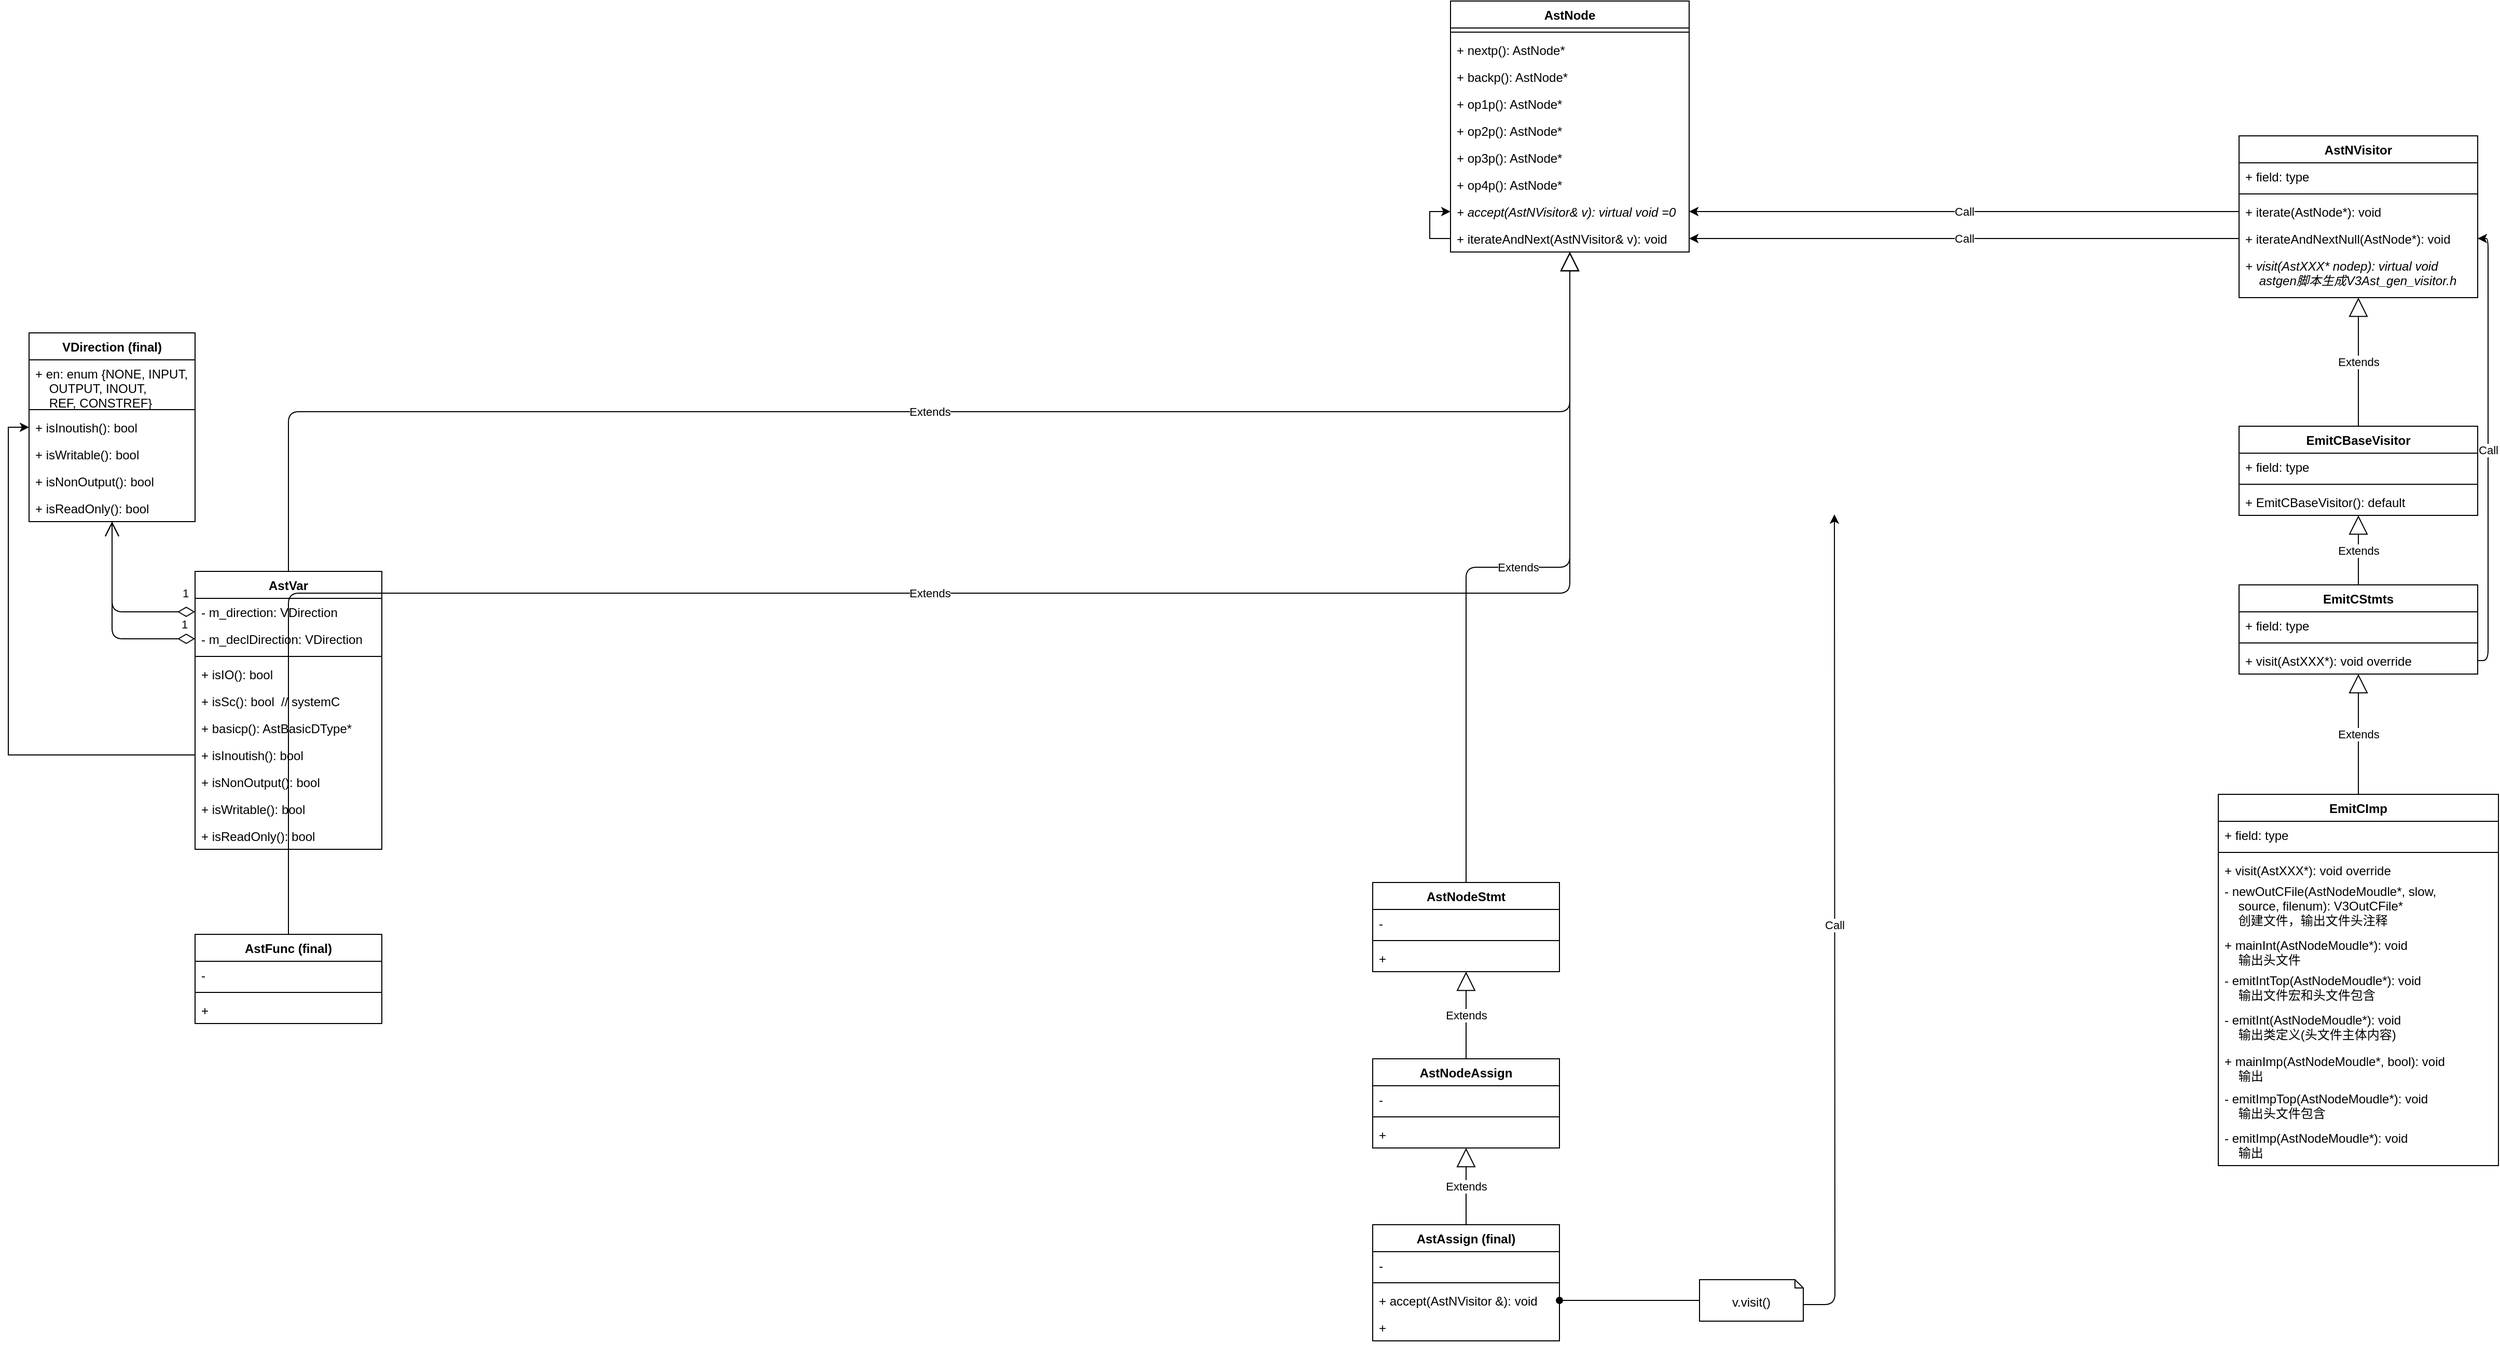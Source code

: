 <mxfile version="14.6.13" type="github">
  <diagram id="R67lWWcYIzcq2cBP-e32" name="第 1 页">
    <mxGraphModel dx="2249" dy="762" grid="1" gridSize="10" guides="1" tooltips="1" connect="1" arrows="1" fold="1" page="1" pageScale="1" pageWidth="827" pageHeight="1169" math="0" shadow="0">
      <root>
        <mxCell id="0" />
        <mxCell id="1" parent="0" />
        <mxCell id="S7l5mnK8BEALIM2VFgE4-25" value="AstNode" style="swimlane;fontStyle=1;align=center;verticalAlign=top;childLayout=stackLayout;horizontal=1;startSize=26;horizontalStack=0;resizeParent=1;resizeParentMax=0;resizeLast=0;collapsible=1;marginBottom=0;" parent="1" vertex="1">
          <mxGeometry x="1390" y="190" width="230" height="242" as="geometry" />
        </mxCell>
        <mxCell id="S7l5mnK8BEALIM2VFgE4-26" value="" style="line;strokeWidth=1;fillColor=none;align=left;verticalAlign=middle;spacingTop=-1;spacingLeft=3;spacingRight=3;rotatable=0;labelPosition=right;points=[];portConstraint=eastwest;" parent="S7l5mnK8BEALIM2VFgE4-25" vertex="1">
          <mxGeometry y="26" width="230" height="8" as="geometry" />
        </mxCell>
        <mxCell id="S7l5mnK8BEALIM2VFgE4-27" value="+ nextp(): AstNode*" style="text;strokeColor=none;fillColor=none;align=left;verticalAlign=top;spacingLeft=4;spacingRight=4;overflow=hidden;rotatable=0;points=[[0,0.5],[1,0.5]];portConstraint=eastwest;" parent="S7l5mnK8BEALIM2VFgE4-25" vertex="1">
          <mxGeometry y="34" width="230" height="26" as="geometry" />
        </mxCell>
        <mxCell id="S7l5mnK8BEALIM2VFgE4-28" value="+ backp(): AstNode*" style="text;strokeColor=none;fillColor=none;align=left;verticalAlign=top;spacingLeft=4;spacingRight=4;overflow=hidden;rotatable=0;points=[[0,0.5],[1,0.5]];portConstraint=eastwest;" parent="S7l5mnK8BEALIM2VFgE4-25" vertex="1">
          <mxGeometry y="60" width="230" height="26" as="geometry" />
        </mxCell>
        <mxCell id="S7l5mnK8BEALIM2VFgE4-29" value="+ op1p(): AstNode*" style="text;strokeColor=none;fillColor=none;align=left;verticalAlign=top;spacingLeft=4;spacingRight=4;overflow=hidden;rotatable=0;points=[[0,0.5],[1,0.5]];portConstraint=eastwest;" parent="S7l5mnK8BEALIM2VFgE4-25" vertex="1">
          <mxGeometry y="86" width="230" height="26" as="geometry" />
        </mxCell>
        <mxCell id="S7l5mnK8BEALIM2VFgE4-30" value="+ op2p(): AstNode*" style="text;strokeColor=none;fillColor=none;align=left;verticalAlign=top;spacingLeft=4;spacingRight=4;overflow=hidden;rotatable=0;points=[[0,0.5],[1,0.5]];portConstraint=eastwest;" parent="S7l5mnK8BEALIM2VFgE4-25" vertex="1">
          <mxGeometry y="112" width="230" height="26" as="geometry" />
        </mxCell>
        <mxCell id="S7l5mnK8BEALIM2VFgE4-31" value="+ op3p(): AstNode*" style="text;strokeColor=none;fillColor=none;align=left;verticalAlign=top;spacingLeft=4;spacingRight=4;overflow=hidden;rotatable=0;points=[[0,0.5],[1,0.5]];portConstraint=eastwest;" parent="S7l5mnK8BEALIM2VFgE4-25" vertex="1">
          <mxGeometry y="138" width="230" height="26" as="geometry" />
        </mxCell>
        <mxCell id="S7l5mnK8BEALIM2VFgE4-32" value="+ op4p(): AstNode*" style="text;strokeColor=none;fillColor=none;align=left;verticalAlign=top;spacingLeft=4;spacingRight=4;overflow=hidden;rotatable=0;points=[[0,0.5],[1,0.5]];portConstraint=eastwest;" parent="S7l5mnK8BEALIM2VFgE4-25" vertex="1">
          <mxGeometry y="164" width="230" height="26" as="geometry" />
        </mxCell>
        <mxCell id="S7l5mnK8BEALIM2VFgE4-33" value="+ accept(AstNVisitor&amp; v): virtual void =0" style="text;strokeColor=none;fillColor=none;align=left;verticalAlign=top;spacingLeft=4;spacingRight=4;overflow=hidden;rotatable=0;points=[[0,0.5],[1,0.5]];portConstraint=eastwest;fontStyle=2" parent="S7l5mnK8BEALIM2VFgE4-25" vertex="1">
          <mxGeometry y="190" width="230" height="26" as="geometry" />
        </mxCell>
        <mxCell id="S7l5mnK8BEALIM2VFgE4-105" style="edgeStyle=orthogonalEdgeStyle;rounded=0;orthogonalLoop=1;jettySize=auto;html=1;" parent="S7l5mnK8BEALIM2VFgE4-25" source="S7l5mnK8BEALIM2VFgE4-103" target="S7l5mnK8BEALIM2VFgE4-33" edge="1">
          <mxGeometry relative="1" as="geometry" />
        </mxCell>
        <mxCell id="S7l5mnK8BEALIM2VFgE4-103" value="+ iterateAndNext(AstNVisitor&amp; v): void" style="text;strokeColor=none;fillColor=none;align=left;verticalAlign=top;spacingLeft=4;spacingRight=4;overflow=hidden;rotatable=0;points=[[0,0.5],[1,0.5]];portConstraint=eastwest;fontStyle=0" parent="S7l5mnK8BEALIM2VFgE4-25" vertex="1">
          <mxGeometry y="216" width="230" height="26" as="geometry" />
        </mxCell>
        <mxCell id="S7l5mnK8BEALIM2VFgE4-34" value="AstNVisitor" style="swimlane;fontStyle=1;align=center;verticalAlign=top;childLayout=stackLayout;horizontal=1;startSize=26;horizontalStack=0;resizeParent=1;resizeParentMax=0;resizeLast=0;collapsible=1;marginBottom=0;" parent="1" vertex="1">
          <mxGeometry x="2150" y="320" width="230" height="156" as="geometry" />
        </mxCell>
        <mxCell id="S7l5mnK8BEALIM2VFgE4-35" value="+ field: type" style="text;strokeColor=none;fillColor=none;align=left;verticalAlign=top;spacingLeft=4;spacingRight=4;overflow=hidden;rotatable=0;points=[[0,0.5],[1,0.5]];portConstraint=eastwest;" parent="S7l5mnK8BEALIM2VFgE4-34" vertex="1">
          <mxGeometry y="26" width="230" height="26" as="geometry" />
        </mxCell>
        <mxCell id="S7l5mnK8BEALIM2VFgE4-36" value="" style="line;strokeWidth=1;fillColor=none;align=left;verticalAlign=middle;spacingTop=-1;spacingLeft=3;spacingRight=3;rotatable=0;labelPosition=right;points=[];portConstraint=eastwest;" parent="S7l5mnK8BEALIM2VFgE4-34" vertex="1">
          <mxGeometry y="52" width="230" height="8" as="geometry" />
        </mxCell>
        <mxCell id="S7l5mnK8BEALIM2VFgE4-37" value="+ iterate(AstNode*): void" style="text;strokeColor=none;fillColor=none;align=left;verticalAlign=top;spacingLeft=4;spacingRight=4;overflow=hidden;rotatable=0;points=[[0,0.5],[1,0.5]];portConstraint=eastwest;" parent="S7l5mnK8BEALIM2VFgE4-34" vertex="1">
          <mxGeometry y="60" width="230" height="26" as="geometry" />
        </mxCell>
        <mxCell id="S7l5mnK8BEALIM2VFgE4-91" value="+ iterateAndNextNull(AstNode*): void" style="text;strokeColor=none;fillColor=none;align=left;verticalAlign=top;spacingLeft=4;spacingRight=4;overflow=hidden;rotatable=0;points=[[0,0.5],[1,0.5]];portConstraint=eastwest;" parent="S7l5mnK8BEALIM2VFgE4-34" vertex="1">
          <mxGeometry y="86" width="230" height="26" as="geometry" />
        </mxCell>
        <mxCell id="S7l5mnK8BEALIM2VFgE4-38" value="+ visit(AstXXX* nodep): virtual void&#xa;    astgen脚本生成V3Ast_gen_visitor.h" style="text;strokeColor=none;fillColor=none;align=left;verticalAlign=top;spacingLeft=4;spacingRight=4;overflow=hidden;rotatable=0;points=[[0,0.5],[1,0.5]];portConstraint=eastwest;fontStyle=2" parent="S7l5mnK8BEALIM2VFgE4-34" vertex="1">
          <mxGeometry y="112" width="230" height="44" as="geometry" />
        </mxCell>
        <mxCell id="S7l5mnK8BEALIM2VFgE4-39" value="Call" style="endArrow=classic;html=1;edgeStyle=orthogonalEdgeStyle;" parent="1" source="S7l5mnK8BEALIM2VFgE4-37" target="S7l5mnK8BEALIM2VFgE4-33" edge="1">
          <mxGeometry width="50" height="50" relative="1" as="geometry">
            <mxPoint x="2180" y="943" as="sourcePoint" />
            <mxPoint x="1820" y="890" as="targetPoint" />
          </mxGeometry>
        </mxCell>
        <mxCell id="S7l5mnK8BEALIM2VFgE4-40" value="Call" style="endArrow=classic;html=1;edgeStyle=orthogonalEdgeStyle;exitX=0;exitY=0;exitDx=100;exitDy=24;exitPerimeter=0;" parent="1" source="S7l5mnK8BEALIM2VFgE4-41" edge="1">
          <mxGeometry width="50" height="50" relative="1" as="geometry">
            <mxPoint x="1225" y="869" as="sourcePoint" />
            <mxPoint x="1760" y="685" as="targetPoint" />
          </mxGeometry>
        </mxCell>
        <mxCell id="S7l5mnK8BEALIM2VFgE4-41" value="v.visit()" style="shape=note2;boundedLbl=1;whiteSpace=wrap;html=1;size=8;verticalAlign=top;align=center;" parent="1" vertex="1">
          <mxGeometry x="1630" y="1423" width="100" height="40" as="geometry" />
        </mxCell>
        <mxCell id="S7l5mnK8BEALIM2VFgE4-42" value="EmitCBaseVisitor" style="swimlane;fontStyle=1;align=center;verticalAlign=top;childLayout=stackLayout;horizontal=1;startSize=26;horizontalStack=0;resizeParent=1;resizeParentMax=0;resizeLast=0;collapsible=1;marginBottom=0;" parent="1" vertex="1">
          <mxGeometry x="2150" y="600" width="230" height="86" as="geometry" />
        </mxCell>
        <mxCell id="S7l5mnK8BEALIM2VFgE4-43" value="+ field: type" style="text;strokeColor=none;fillColor=none;align=left;verticalAlign=top;spacingLeft=4;spacingRight=4;overflow=hidden;rotatable=0;points=[[0,0.5],[1,0.5]];portConstraint=eastwest;" parent="S7l5mnK8BEALIM2VFgE4-42" vertex="1">
          <mxGeometry y="26" width="230" height="26" as="geometry" />
        </mxCell>
        <mxCell id="S7l5mnK8BEALIM2VFgE4-44" value="" style="line;strokeWidth=1;fillColor=none;align=left;verticalAlign=middle;spacingTop=-1;spacingLeft=3;spacingRight=3;rotatable=0;labelPosition=right;points=[];portConstraint=eastwest;" parent="S7l5mnK8BEALIM2VFgE4-42" vertex="1">
          <mxGeometry y="52" width="230" height="8" as="geometry" />
        </mxCell>
        <mxCell id="S7l5mnK8BEALIM2VFgE4-45" value="+ EmitCBaseVisitor(): default " style="text;strokeColor=none;fillColor=none;align=left;verticalAlign=top;spacingLeft=4;spacingRight=4;overflow=hidden;rotatable=0;points=[[0,0.5],[1,0.5]];portConstraint=eastwest;" parent="S7l5mnK8BEALIM2VFgE4-42" vertex="1">
          <mxGeometry y="60" width="230" height="26" as="geometry" />
        </mxCell>
        <mxCell id="S7l5mnK8BEALIM2VFgE4-46" value="Extends" style="endArrow=block;endSize=16;endFill=0;html=1;exitX=0.5;exitY=0;exitDx=0;exitDy=0;edgeStyle=orthogonalEdgeStyle;" parent="1" source="S7l5mnK8BEALIM2VFgE4-42" target="S7l5mnK8BEALIM2VFgE4-34" edge="1">
          <mxGeometry width="160" relative="1" as="geometry">
            <mxPoint x="2065" y="910" as="sourcePoint" />
            <mxPoint x="2275" y="790" as="targetPoint" />
          </mxGeometry>
        </mxCell>
        <mxCell id="S7l5mnK8BEALIM2VFgE4-47" value="EmitCStmts" style="swimlane;fontStyle=1;align=center;verticalAlign=top;childLayout=stackLayout;horizontal=1;startSize=26;horizontalStack=0;resizeParent=1;resizeParentMax=0;resizeLast=0;collapsible=1;marginBottom=0;" parent="1" vertex="1">
          <mxGeometry x="2150" y="753" width="230" height="86" as="geometry" />
        </mxCell>
        <mxCell id="S7l5mnK8BEALIM2VFgE4-48" value="+ field: type" style="text;strokeColor=none;fillColor=none;align=left;verticalAlign=top;spacingLeft=4;spacingRight=4;overflow=hidden;rotatable=0;points=[[0,0.5],[1,0.5]];portConstraint=eastwest;" parent="S7l5mnK8BEALIM2VFgE4-47" vertex="1">
          <mxGeometry y="26" width="230" height="26" as="geometry" />
        </mxCell>
        <mxCell id="S7l5mnK8BEALIM2VFgE4-49" value="" style="line;strokeWidth=1;fillColor=none;align=left;verticalAlign=middle;spacingTop=-1;spacingLeft=3;spacingRight=3;rotatable=0;labelPosition=right;points=[];portConstraint=eastwest;" parent="S7l5mnK8BEALIM2VFgE4-47" vertex="1">
          <mxGeometry y="52" width="230" height="8" as="geometry" />
        </mxCell>
        <mxCell id="S7l5mnK8BEALIM2VFgE4-50" value="+ visit(AstXXX*): void override " style="text;strokeColor=none;fillColor=none;align=left;verticalAlign=top;spacingLeft=4;spacingRight=4;overflow=hidden;rotatable=0;points=[[0,0.5],[1,0.5]];portConstraint=eastwest;" parent="S7l5mnK8BEALIM2VFgE4-47" vertex="1">
          <mxGeometry y="60" width="230" height="26" as="geometry" />
        </mxCell>
        <mxCell id="S7l5mnK8BEALIM2VFgE4-51" value="Extends" style="endArrow=block;endSize=16;endFill=0;html=1;exitX=0.5;exitY=0;exitDx=0;exitDy=0;edgeStyle=orthogonalEdgeStyle;" parent="1" source="S7l5mnK8BEALIM2VFgE4-47" target="S7l5mnK8BEALIM2VFgE4-42" edge="1">
          <mxGeometry width="160" relative="1" as="geometry">
            <mxPoint x="2275" y="933" as="sourcePoint" />
            <mxPoint x="2085" y="813" as="targetPoint" />
          </mxGeometry>
        </mxCell>
        <mxCell id="S7l5mnK8BEALIM2VFgE4-52" value="EmitCImp" style="swimlane;fontStyle=1;align=center;verticalAlign=top;childLayout=stackLayout;horizontal=1;startSize=26;horizontalStack=0;resizeParent=1;resizeParentMax=0;resizeLast=0;collapsible=1;marginBottom=0;" parent="1" vertex="1">
          <mxGeometry x="2130" y="955" width="270" height="358" as="geometry" />
        </mxCell>
        <mxCell id="S7l5mnK8BEALIM2VFgE4-53" value="+ field: type" style="text;strokeColor=none;fillColor=none;align=left;verticalAlign=top;spacingLeft=4;spacingRight=4;overflow=hidden;rotatable=0;points=[[0,0.5],[1,0.5]];portConstraint=eastwest;" parent="S7l5mnK8BEALIM2VFgE4-52" vertex="1">
          <mxGeometry y="26" width="270" height="26" as="geometry" />
        </mxCell>
        <mxCell id="S7l5mnK8BEALIM2VFgE4-54" value="" style="line;strokeWidth=1;fillColor=none;align=left;verticalAlign=middle;spacingTop=-1;spacingLeft=3;spacingRight=3;rotatable=0;labelPosition=right;points=[];portConstraint=eastwest;" parent="S7l5mnK8BEALIM2VFgE4-52" vertex="1">
          <mxGeometry y="52" width="270" height="8" as="geometry" />
        </mxCell>
        <mxCell id="S7l5mnK8BEALIM2VFgE4-55" value="+ visit(AstXXX*): void override " style="text;strokeColor=none;fillColor=none;align=left;verticalAlign=top;spacingLeft=4;spacingRight=4;overflow=hidden;rotatable=0;points=[[0,0.5],[1,0.5]];portConstraint=eastwest;" parent="S7l5mnK8BEALIM2VFgE4-52" vertex="1">
          <mxGeometry y="60" width="270" height="20" as="geometry" />
        </mxCell>
        <mxCell id="S7l5mnK8BEALIM2VFgE4-56" value="- newOutCFile(AstNodeMoudle*, slow, &#xa;    source, filenum): V3OutCFile*&#xa;    创建文件，输出文件头注释" style="text;strokeColor=none;fillColor=none;align=left;verticalAlign=top;spacingLeft=4;spacingRight=4;overflow=hidden;rotatable=0;points=[[0,0.5],[1,0.5]];portConstraint=eastwest;" parent="S7l5mnK8BEALIM2VFgE4-52" vertex="1">
          <mxGeometry y="80" width="270" height="52" as="geometry" />
        </mxCell>
        <mxCell id="S7l5mnK8BEALIM2VFgE4-57" value="+ mainInt(AstNodeMoudle*): void&#xa;    输出头文件" style="text;strokeColor=none;fillColor=none;align=left;verticalAlign=top;spacingLeft=4;spacingRight=4;overflow=hidden;rotatable=0;points=[[0,0.5],[1,0.5]];portConstraint=eastwest;" parent="S7l5mnK8BEALIM2VFgE4-52" vertex="1">
          <mxGeometry y="132" width="270" height="34" as="geometry" />
        </mxCell>
        <mxCell id="S7l5mnK8BEALIM2VFgE4-58" value="- emitIntTop(AstNodeMoudle*): void&#xa;    输出文件宏和头文件包含" style="text;strokeColor=none;fillColor=none;align=left;verticalAlign=top;spacingLeft=4;spacingRight=4;overflow=hidden;rotatable=0;points=[[0,0.5],[1,0.5]];portConstraint=eastwest;" parent="S7l5mnK8BEALIM2VFgE4-52" vertex="1">
          <mxGeometry y="166" width="270" height="38" as="geometry" />
        </mxCell>
        <mxCell id="S7l5mnK8BEALIM2VFgE4-59" value="- emitInt(AstNodeMoudle*): void&#xa;    输出类定义(头文件主体内容)" style="text;strokeColor=none;fillColor=none;align=left;verticalAlign=top;spacingLeft=4;spacingRight=4;overflow=hidden;rotatable=0;points=[[0,0.5],[1,0.5]];portConstraint=eastwest;" parent="S7l5mnK8BEALIM2VFgE4-52" vertex="1">
          <mxGeometry y="204" width="270" height="40" as="geometry" />
        </mxCell>
        <mxCell id="S7l5mnK8BEALIM2VFgE4-60" value="+ mainImp(AstNodeMoudle*, bool): void&#xa;    输出" style="text;strokeColor=none;fillColor=none;align=left;verticalAlign=top;spacingLeft=4;spacingRight=4;overflow=hidden;rotatable=0;points=[[0,0.5],[1,0.5]];portConstraint=eastwest;" parent="S7l5mnK8BEALIM2VFgE4-52" vertex="1">
          <mxGeometry y="244" width="270" height="36" as="geometry" />
        </mxCell>
        <mxCell id="S7l5mnK8BEALIM2VFgE4-61" value="- emitImpTop(AstNodeMoudle*): void&#xa;    输出头文件包含" style="text;strokeColor=none;fillColor=none;align=left;verticalAlign=top;spacingLeft=4;spacingRight=4;overflow=hidden;rotatable=0;points=[[0,0.5],[1,0.5]];portConstraint=eastwest;" parent="S7l5mnK8BEALIM2VFgE4-52" vertex="1">
          <mxGeometry y="280" width="270" height="38" as="geometry" />
        </mxCell>
        <mxCell id="S7l5mnK8BEALIM2VFgE4-62" value="- emitImp(AstNodeMoudle*): void&#xa;    输出" style="text;strokeColor=none;fillColor=none;align=left;verticalAlign=top;spacingLeft=4;spacingRight=4;overflow=hidden;rotatable=0;points=[[0,0.5],[1,0.5]];portConstraint=eastwest;" parent="S7l5mnK8BEALIM2VFgE4-52" vertex="1">
          <mxGeometry y="318" width="270" height="40" as="geometry" />
        </mxCell>
        <mxCell id="S7l5mnK8BEALIM2VFgE4-63" value="Extends" style="endArrow=block;endSize=16;endFill=0;html=1;exitX=0.5;exitY=0;exitDx=0;exitDy=0;edgeStyle=orthogonalEdgeStyle;" parent="1" source="S7l5mnK8BEALIM2VFgE4-52" target="S7l5mnK8BEALIM2VFgE4-47" edge="1">
          <mxGeometry width="160" relative="1" as="geometry">
            <mxPoint x="2275" y="1086" as="sourcePoint" />
            <mxPoint x="2275" y="1019" as="targetPoint" />
          </mxGeometry>
        </mxCell>
        <mxCell id="S7l5mnK8BEALIM2VFgE4-64" value="AstVar" style="swimlane;fontStyle=1;align=center;verticalAlign=top;childLayout=stackLayout;horizontal=1;startSize=26;horizontalStack=0;resizeParent=1;resizeParentMax=0;resizeLast=0;collapsible=1;marginBottom=0;" parent="1" vertex="1">
          <mxGeometry x="180" y="740" width="180" height="268" as="geometry" />
        </mxCell>
        <mxCell id="S7l5mnK8BEALIM2VFgE4-65" value="- m_direction: VDirection" style="text;strokeColor=none;fillColor=none;align=left;verticalAlign=top;spacingLeft=4;spacingRight=4;overflow=hidden;rotatable=0;points=[[0,0.5],[1,0.5]];portConstraint=eastwest;" parent="S7l5mnK8BEALIM2VFgE4-64" vertex="1">
          <mxGeometry y="26" width="180" height="26" as="geometry" />
        </mxCell>
        <mxCell id="S7l5mnK8BEALIM2VFgE4-66" value="- m_declDirection: VDirection" style="text;strokeColor=none;fillColor=none;align=left;verticalAlign=top;spacingLeft=4;spacingRight=4;overflow=hidden;rotatable=0;points=[[0,0.5],[1,0.5]];portConstraint=eastwest;" parent="S7l5mnK8BEALIM2VFgE4-64" vertex="1">
          <mxGeometry y="52" width="180" height="26" as="geometry" />
        </mxCell>
        <mxCell id="S7l5mnK8BEALIM2VFgE4-67" value="" style="line;strokeWidth=1;fillColor=none;align=left;verticalAlign=middle;spacingTop=-1;spacingLeft=3;spacingRight=3;rotatable=0;labelPosition=right;points=[];portConstraint=eastwest;" parent="S7l5mnK8BEALIM2VFgE4-64" vertex="1">
          <mxGeometry y="78" width="180" height="8" as="geometry" />
        </mxCell>
        <mxCell id="S7l5mnK8BEALIM2VFgE4-68" value="+ isIO(): bool" style="text;strokeColor=none;fillColor=none;align=left;verticalAlign=top;spacingLeft=4;spacingRight=4;overflow=hidden;rotatable=0;points=[[0,0.5],[1,0.5]];portConstraint=eastwest;" parent="S7l5mnK8BEALIM2VFgE4-64" vertex="1">
          <mxGeometry y="86" width="180" height="26" as="geometry" />
        </mxCell>
        <mxCell id="S7l5mnK8BEALIM2VFgE4-69" value="+ isSc(): bool  // systemC" style="text;strokeColor=none;fillColor=none;align=left;verticalAlign=top;spacingLeft=4;spacingRight=4;overflow=hidden;rotatable=0;points=[[0,0.5],[1,0.5]];portConstraint=eastwest;" parent="S7l5mnK8BEALIM2VFgE4-64" vertex="1">
          <mxGeometry y="112" width="180" height="26" as="geometry" />
        </mxCell>
        <mxCell id="S7l5mnK8BEALIM2VFgE4-70" value="+ basicp(): AstBasicDType*" style="text;strokeColor=none;fillColor=none;align=left;verticalAlign=top;spacingLeft=4;spacingRight=4;overflow=hidden;rotatable=0;points=[[0,0.5],[1,0.5]];portConstraint=eastwest;" parent="S7l5mnK8BEALIM2VFgE4-64" vertex="1">
          <mxGeometry y="138" width="180" height="26" as="geometry" />
        </mxCell>
        <mxCell id="S7l5mnK8BEALIM2VFgE4-71" value="+ isInoutish(): bool" style="text;strokeColor=none;fillColor=none;align=left;verticalAlign=top;spacingLeft=4;spacingRight=4;overflow=hidden;rotatable=0;points=[[0,0.5],[1,0.5]];portConstraint=eastwest;" parent="S7l5mnK8BEALIM2VFgE4-64" vertex="1">
          <mxGeometry y="164" width="180" height="26" as="geometry" />
        </mxCell>
        <mxCell id="S7l5mnK8BEALIM2VFgE4-72" value="+ isNonOutput(): bool" style="text;strokeColor=none;fillColor=none;align=left;verticalAlign=top;spacingLeft=4;spacingRight=4;overflow=hidden;rotatable=0;points=[[0,0.5],[1,0.5]];portConstraint=eastwest;" parent="S7l5mnK8BEALIM2VFgE4-64" vertex="1">
          <mxGeometry y="190" width="180" height="26" as="geometry" />
        </mxCell>
        <mxCell id="S7l5mnK8BEALIM2VFgE4-73" value="+ isWritable(): bool" style="text;strokeColor=none;fillColor=none;align=left;verticalAlign=top;spacingLeft=4;spacingRight=4;overflow=hidden;rotatable=0;points=[[0,0.5],[1,0.5]];portConstraint=eastwest;" parent="S7l5mnK8BEALIM2VFgE4-64" vertex="1">
          <mxGeometry y="216" width="180" height="26" as="geometry" />
        </mxCell>
        <mxCell id="S7l5mnK8BEALIM2VFgE4-74" value="+ isReadOnly(): bool" style="text;strokeColor=none;fillColor=none;align=left;verticalAlign=top;spacingLeft=4;spacingRight=4;overflow=hidden;rotatable=0;points=[[0,0.5],[1,0.5]];portConstraint=eastwest;" parent="S7l5mnK8BEALIM2VFgE4-64" vertex="1">
          <mxGeometry y="242" width="180" height="26" as="geometry" />
        </mxCell>
        <mxCell id="S7l5mnK8BEALIM2VFgE4-75" value="Extends" style="endArrow=block;endSize=16;endFill=0;html=1;edgeStyle=orthogonalEdgeStyle;exitX=0.5;exitY=0;exitDx=0;exitDy=0;" parent="1" source="S7l5mnK8BEALIM2VFgE4-64" target="S7l5mnK8BEALIM2VFgE4-25" edge="1">
          <mxGeometry width="160" relative="1" as="geometry">
            <mxPoint x="630" y="750" as="sourcePoint" />
            <mxPoint x="1415" y="586" as="targetPoint" />
          </mxGeometry>
        </mxCell>
        <mxCell id="S7l5mnK8BEALIM2VFgE4-76" value="VDirection (final)" style="swimlane;fontStyle=1;align=center;verticalAlign=top;childLayout=stackLayout;horizontal=1;startSize=26;horizontalStack=0;resizeParent=1;resizeParentMax=0;resizeLast=0;collapsible=1;marginBottom=0;" parent="1" vertex="1">
          <mxGeometry x="20" y="510" width="160" height="182" as="geometry" />
        </mxCell>
        <mxCell id="S7l5mnK8BEALIM2VFgE4-77" value="+ en: enum {NONE, INPUT, &#xa;    OUTPUT, INOUT, &#xa;    REF, CONSTREF}" style="text;strokeColor=none;fillColor=none;align=left;verticalAlign=top;spacingLeft=4;spacingRight=4;overflow=hidden;rotatable=0;points=[[0,0.5],[1,0.5]];portConstraint=eastwest;" parent="S7l5mnK8BEALIM2VFgE4-76" vertex="1">
          <mxGeometry y="26" width="160" height="44" as="geometry" />
        </mxCell>
        <mxCell id="S7l5mnK8BEALIM2VFgE4-78" value="" style="line;strokeWidth=1;fillColor=none;align=left;verticalAlign=middle;spacingTop=-1;spacingLeft=3;spacingRight=3;rotatable=0;labelPosition=right;points=[];portConstraint=eastwest;" parent="S7l5mnK8BEALIM2VFgE4-76" vertex="1">
          <mxGeometry y="70" width="160" height="8" as="geometry" />
        </mxCell>
        <mxCell id="S7l5mnK8BEALIM2VFgE4-79" value="+ isInoutish(): bool" style="text;strokeColor=none;fillColor=none;align=left;verticalAlign=top;spacingLeft=4;spacingRight=4;overflow=hidden;rotatable=0;points=[[0,0.5],[1,0.5]];portConstraint=eastwest;" parent="S7l5mnK8BEALIM2VFgE4-76" vertex="1">
          <mxGeometry y="78" width="160" height="26" as="geometry" />
        </mxCell>
        <mxCell id="S7l5mnK8BEALIM2VFgE4-80" value="+ isWritable(): bool" style="text;strokeColor=none;fillColor=none;align=left;verticalAlign=top;spacingLeft=4;spacingRight=4;overflow=hidden;rotatable=0;points=[[0,0.5],[1,0.5]];portConstraint=eastwest;" parent="S7l5mnK8BEALIM2VFgE4-76" vertex="1">
          <mxGeometry y="104" width="160" height="26" as="geometry" />
        </mxCell>
        <mxCell id="S7l5mnK8BEALIM2VFgE4-81" value="+ isNonOutput(): bool" style="text;strokeColor=none;fillColor=none;align=left;verticalAlign=top;spacingLeft=4;spacingRight=4;overflow=hidden;rotatable=0;points=[[0,0.5],[1,0.5]];portConstraint=eastwest;" parent="S7l5mnK8BEALIM2VFgE4-76" vertex="1">
          <mxGeometry y="130" width="160" height="26" as="geometry" />
        </mxCell>
        <mxCell id="S7l5mnK8BEALIM2VFgE4-82" value="+ isReadOnly(): bool" style="text;strokeColor=none;fillColor=none;align=left;verticalAlign=top;spacingLeft=4;spacingRight=4;overflow=hidden;rotatable=0;points=[[0,0.5],[1,0.5]];portConstraint=eastwest;" parent="S7l5mnK8BEALIM2VFgE4-76" vertex="1">
          <mxGeometry y="156" width="160" height="26" as="geometry" />
        </mxCell>
        <mxCell id="S7l5mnK8BEALIM2VFgE4-83" value="1" style="endArrow=open;html=1;endSize=12;startArrow=diamondThin;startSize=14;startFill=0;edgeStyle=orthogonalEdgeStyle;align=left;verticalAlign=bottom;entryX=0.5;entryY=1;entryDx=0;entryDy=0;" parent="1" source="S7l5mnK8BEALIM2VFgE4-65" target="S7l5mnK8BEALIM2VFgE4-76" edge="1">
          <mxGeometry x="-0.824" y="-9" relative="1" as="geometry">
            <mxPoint x="40" y="969" as="sourcePoint" />
            <mxPoint x="270" y="940" as="targetPoint" />
            <mxPoint as="offset" />
          </mxGeometry>
        </mxCell>
        <mxCell id="S7l5mnK8BEALIM2VFgE4-84" value="1" style="endArrow=open;html=1;endSize=12;startArrow=diamondThin;startSize=14;startFill=0;edgeStyle=orthogonalEdgeStyle;align=left;verticalAlign=bottom;" parent="1" source="S7l5mnK8BEALIM2VFgE4-66" target="S7l5mnK8BEALIM2VFgE4-76" edge="1">
          <mxGeometry x="-0.842" y="-5" relative="1" as="geometry">
            <mxPoint x="190" y="789.034" as="sourcePoint" />
            <mxPoint x="100.32" y="639.324" as="targetPoint" />
            <mxPoint as="offset" />
          </mxGeometry>
        </mxCell>
        <mxCell id="S7l5mnK8BEALIM2VFgE4-85" style="edgeStyle=orthogonalEdgeStyle;rounded=0;orthogonalLoop=1;jettySize=auto;html=1;entryX=0;entryY=0.5;entryDx=0;entryDy=0;" parent="1" source="S7l5mnK8BEALIM2VFgE4-71" target="S7l5mnK8BEALIM2VFgE4-79" edge="1">
          <mxGeometry relative="1" as="geometry" />
        </mxCell>
        <mxCell id="S7l5mnK8BEALIM2VFgE4-86" value="AstFunc (final)" style="swimlane;fontStyle=1;align=center;verticalAlign=top;childLayout=stackLayout;horizontal=1;startSize=26;horizontalStack=0;resizeParent=1;resizeParentMax=0;resizeLast=0;collapsible=1;marginBottom=0;" parent="1" vertex="1">
          <mxGeometry x="180" y="1090" width="180" height="86" as="geometry" />
        </mxCell>
        <mxCell id="S7l5mnK8BEALIM2VFgE4-87" value="- " style="text;strokeColor=none;fillColor=none;align=left;verticalAlign=top;spacingLeft=4;spacingRight=4;overflow=hidden;rotatable=0;points=[[0,0.5],[1,0.5]];portConstraint=eastwest;" parent="S7l5mnK8BEALIM2VFgE4-86" vertex="1">
          <mxGeometry y="26" width="180" height="26" as="geometry" />
        </mxCell>
        <mxCell id="S7l5mnK8BEALIM2VFgE4-88" value="" style="line;strokeWidth=1;fillColor=none;align=left;verticalAlign=middle;spacingTop=-1;spacingLeft=3;spacingRight=3;rotatable=0;labelPosition=right;points=[];portConstraint=eastwest;" parent="S7l5mnK8BEALIM2VFgE4-86" vertex="1">
          <mxGeometry y="52" width="180" height="8" as="geometry" />
        </mxCell>
        <mxCell id="S7l5mnK8BEALIM2VFgE4-89" value="+ " style="text;strokeColor=none;fillColor=none;align=left;verticalAlign=top;spacingLeft=4;spacingRight=4;overflow=hidden;rotatable=0;points=[[0,0.5],[1,0.5]];portConstraint=eastwest;" parent="S7l5mnK8BEALIM2VFgE4-86" vertex="1">
          <mxGeometry y="60" width="180" height="26" as="geometry" />
        </mxCell>
        <mxCell id="S7l5mnK8BEALIM2VFgE4-90" value="Extends" style="endArrow=block;endSize=16;endFill=0;html=1;edgeStyle=orthogonalEdgeStyle;exitX=0.5;exitY=0;exitDx=0;exitDy=0;" parent="1" source="S7l5mnK8BEALIM2VFgE4-86" target="S7l5mnK8BEALIM2VFgE4-25" edge="1">
          <mxGeometry width="160" relative="1" as="geometry">
            <mxPoint x="280" y="750" as="sourcePoint" />
            <mxPoint x="1415" y="586" as="targetPoint" />
          </mxGeometry>
        </mxCell>
        <mxCell id="S7l5mnK8BEALIM2VFgE4-92" value="AstNodeStmt" style="swimlane;fontStyle=1;align=center;verticalAlign=top;childLayout=stackLayout;horizontal=1;startSize=26;horizontalStack=0;resizeParent=1;resizeParentMax=0;resizeLast=0;collapsible=1;marginBottom=0;" parent="1" vertex="1">
          <mxGeometry x="1315" y="1040" width="180" height="86" as="geometry" />
        </mxCell>
        <mxCell id="S7l5mnK8BEALIM2VFgE4-93" value="- " style="text;strokeColor=none;fillColor=none;align=left;verticalAlign=top;spacingLeft=4;spacingRight=4;overflow=hidden;rotatable=0;points=[[0,0.5],[1,0.5]];portConstraint=eastwest;" parent="S7l5mnK8BEALIM2VFgE4-92" vertex="1">
          <mxGeometry y="26" width="180" height="26" as="geometry" />
        </mxCell>
        <mxCell id="S7l5mnK8BEALIM2VFgE4-94" value="" style="line;strokeWidth=1;fillColor=none;align=left;verticalAlign=middle;spacingTop=-1;spacingLeft=3;spacingRight=3;rotatable=0;labelPosition=right;points=[];portConstraint=eastwest;" parent="S7l5mnK8BEALIM2VFgE4-92" vertex="1">
          <mxGeometry y="52" width="180" height="8" as="geometry" />
        </mxCell>
        <mxCell id="S7l5mnK8BEALIM2VFgE4-95" value="+ " style="text;strokeColor=none;fillColor=none;align=left;verticalAlign=top;spacingLeft=4;spacingRight=4;overflow=hidden;rotatable=0;points=[[0,0.5],[1,0.5]];portConstraint=eastwest;" parent="S7l5mnK8BEALIM2VFgE4-92" vertex="1">
          <mxGeometry y="60" width="180" height="26" as="geometry" />
        </mxCell>
        <mxCell id="S7l5mnK8BEALIM2VFgE4-96" value="AstNodeAssign" style="swimlane;fontStyle=1;align=center;verticalAlign=top;childLayout=stackLayout;horizontal=1;startSize=26;horizontalStack=0;resizeParent=1;resizeParentMax=0;resizeLast=0;collapsible=1;marginBottom=0;" parent="1" vertex="1">
          <mxGeometry x="1315" y="1210" width="180" height="86" as="geometry" />
        </mxCell>
        <mxCell id="S7l5mnK8BEALIM2VFgE4-97" value="- " style="text;strokeColor=none;fillColor=none;align=left;verticalAlign=top;spacingLeft=4;spacingRight=4;overflow=hidden;rotatable=0;points=[[0,0.5],[1,0.5]];portConstraint=eastwest;" parent="S7l5mnK8BEALIM2VFgE4-96" vertex="1">
          <mxGeometry y="26" width="180" height="26" as="geometry" />
        </mxCell>
        <mxCell id="S7l5mnK8BEALIM2VFgE4-98" value="" style="line;strokeWidth=1;fillColor=none;align=left;verticalAlign=middle;spacingTop=-1;spacingLeft=3;spacingRight=3;rotatable=0;labelPosition=right;points=[];portConstraint=eastwest;" parent="S7l5mnK8BEALIM2VFgE4-96" vertex="1">
          <mxGeometry y="52" width="180" height="8" as="geometry" />
        </mxCell>
        <mxCell id="S7l5mnK8BEALIM2VFgE4-99" value="+ " style="text;strokeColor=none;fillColor=none;align=left;verticalAlign=top;spacingLeft=4;spacingRight=4;overflow=hidden;rotatable=0;points=[[0,0.5],[1,0.5]];portConstraint=eastwest;" parent="S7l5mnK8BEALIM2VFgE4-96" vertex="1">
          <mxGeometry y="60" width="180" height="26" as="geometry" />
        </mxCell>
        <mxCell id="S7l5mnK8BEALIM2VFgE4-100" value="Extends" style="endArrow=block;endSize=16;endFill=0;html=1;edgeStyle=orthogonalEdgeStyle;" parent="1" source="S7l5mnK8BEALIM2VFgE4-96" target="S7l5mnK8BEALIM2VFgE4-92" edge="1">
          <mxGeometry width="160" relative="1" as="geometry">
            <mxPoint x="945" y="1180" as="sourcePoint" />
            <mxPoint x="2080" y="666.0" as="targetPoint" />
          </mxGeometry>
        </mxCell>
        <mxCell id="S7l5mnK8BEALIM2VFgE4-101" value="Extends" style="endArrow=block;endSize=16;endFill=0;html=1;edgeStyle=orthogonalEdgeStyle;exitX=0.5;exitY=0;exitDx=0;exitDy=0;" parent="1" source="S7l5mnK8BEALIM2VFgE4-92" target="S7l5mnK8BEALIM2VFgE4-25" edge="1">
          <mxGeometry width="160" relative="1" as="geometry">
            <mxPoint x="750" y="1140" as="sourcePoint" />
            <mxPoint x="750" y="1056.0" as="targetPoint" />
          </mxGeometry>
        </mxCell>
        <mxCell id="S7l5mnK8BEALIM2VFgE4-102" value="Call" style="endArrow=classic;html=1;edgeStyle=orthogonalEdgeStyle;exitX=1;exitY=0.5;exitDx=0;exitDy=0;" parent="1" source="S7l5mnK8BEALIM2VFgE4-50" target="S7l5mnK8BEALIM2VFgE4-91" edge="1">
          <mxGeometry width="50" height="50" relative="1" as="geometry">
            <mxPoint x="3170" y="240" as="sourcePoint" />
            <mxPoint x="2540" y="402.941" as="targetPoint" />
          </mxGeometry>
        </mxCell>
        <mxCell id="S7l5mnK8BEALIM2VFgE4-104" value="Call" style="endArrow=classic;html=1;edgeStyle=orthogonalEdgeStyle;entryX=1;entryY=0.5;entryDx=0;entryDy=0;" parent="1" source="S7l5mnK8BEALIM2VFgE4-91" target="S7l5mnK8BEALIM2VFgE4-103" edge="1">
          <mxGeometry width="50" height="50" relative="1" as="geometry">
            <mxPoint x="2160.0" y="410.0" as="sourcePoint" />
            <mxPoint x="1530.0" y="573.034" as="targetPoint" />
          </mxGeometry>
        </mxCell>
        <mxCell id="S7l5mnK8BEALIM2VFgE4-106" value="AstAssign (final)" style="swimlane;fontStyle=1;align=center;verticalAlign=top;childLayout=stackLayout;horizontal=1;startSize=26;horizontalStack=0;resizeParent=1;resizeParentMax=0;resizeLast=0;collapsible=1;marginBottom=0;" parent="1" vertex="1">
          <mxGeometry x="1315" y="1370" width="180" height="112" as="geometry" />
        </mxCell>
        <mxCell id="S7l5mnK8BEALIM2VFgE4-107" value="- " style="text;strokeColor=none;fillColor=none;align=left;verticalAlign=top;spacingLeft=4;spacingRight=4;overflow=hidden;rotatable=0;points=[[0,0.5],[1,0.5]];portConstraint=eastwest;" parent="S7l5mnK8BEALIM2VFgE4-106" vertex="1">
          <mxGeometry y="26" width="180" height="26" as="geometry" />
        </mxCell>
        <mxCell id="S7l5mnK8BEALIM2VFgE4-108" value="" style="line;strokeWidth=1;fillColor=none;align=left;verticalAlign=middle;spacingTop=-1;spacingLeft=3;spacingRight=3;rotatable=0;labelPosition=right;points=[];portConstraint=eastwest;" parent="S7l5mnK8BEALIM2VFgE4-106" vertex="1">
          <mxGeometry y="52" width="180" height="8" as="geometry" />
        </mxCell>
        <mxCell id="S7l5mnK8BEALIM2VFgE4-111" value="+ accept(AstNVisitor &amp;): void" style="text;strokeColor=none;fillColor=none;align=left;verticalAlign=top;spacingLeft=4;spacingRight=4;overflow=hidden;rotatable=0;points=[[0,0.5],[1,0.5]];portConstraint=eastwest;" parent="S7l5mnK8BEALIM2VFgE4-106" vertex="1">
          <mxGeometry y="60" width="180" height="26" as="geometry" />
        </mxCell>
        <mxCell id="S7l5mnK8BEALIM2VFgE4-109" value="+ " style="text;strokeColor=none;fillColor=none;align=left;verticalAlign=top;spacingLeft=4;spacingRight=4;overflow=hidden;rotatable=0;points=[[0,0.5],[1,0.5]];portConstraint=eastwest;" parent="S7l5mnK8BEALIM2VFgE4-106" vertex="1">
          <mxGeometry y="86" width="180" height="26" as="geometry" />
        </mxCell>
        <mxCell id="S7l5mnK8BEALIM2VFgE4-110" value="Extends" style="endArrow=block;endSize=16;endFill=0;html=1;edgeStyle=orthogonalEdgeStyle;exitX=0.5;exitY=0;exitDx=0;exitDy=0;" parent="1" source="S7l5mnK8BEALIM2VFgE4-106" target="S7l5mnK8BEALIM2VFgE4-96" edge="1">
          <mxGeometry width="160" relative="1" as="geometry">
            <mxPoint x="1415.0" y="1220" as="sourcePoint" />
            <mxPoint x="1160" y="1250" as="targetPoint" />
          </mxGeometry>
        </mxCell>
        <mxCell id="S7l5mnK8BEALIM2VFgE4-112" value="" style="endArrow=none;html=1;rounded=0;align=center;verticalAlign=top;endFill=0;labelBackgroundColor=none;endSize=6;startArrow=oval;startFill=1;edgeStyle=orthogonalEdgeStyle;entryX=0;entryY=0.5;entryDx=0;entryDy=0;entryPerimeter=0;" parent="1" source="S7l5mnK8BEALIM2VFgE4-111" target="S7l5mnK8BEALIM2VFgE4-41" edge="1">
          <mxGeometry relative="1" as="geometry">
            <mxPoint x="1620" y="1425.66" as="sourcePoint" />
            <mxPoint x="1710" y="1425.66" as="targetPoint" />
          </mxGeometry>
        </mxCell>
      </root>
    </mxGraphModel>
  </diagram>
</mxfile>

